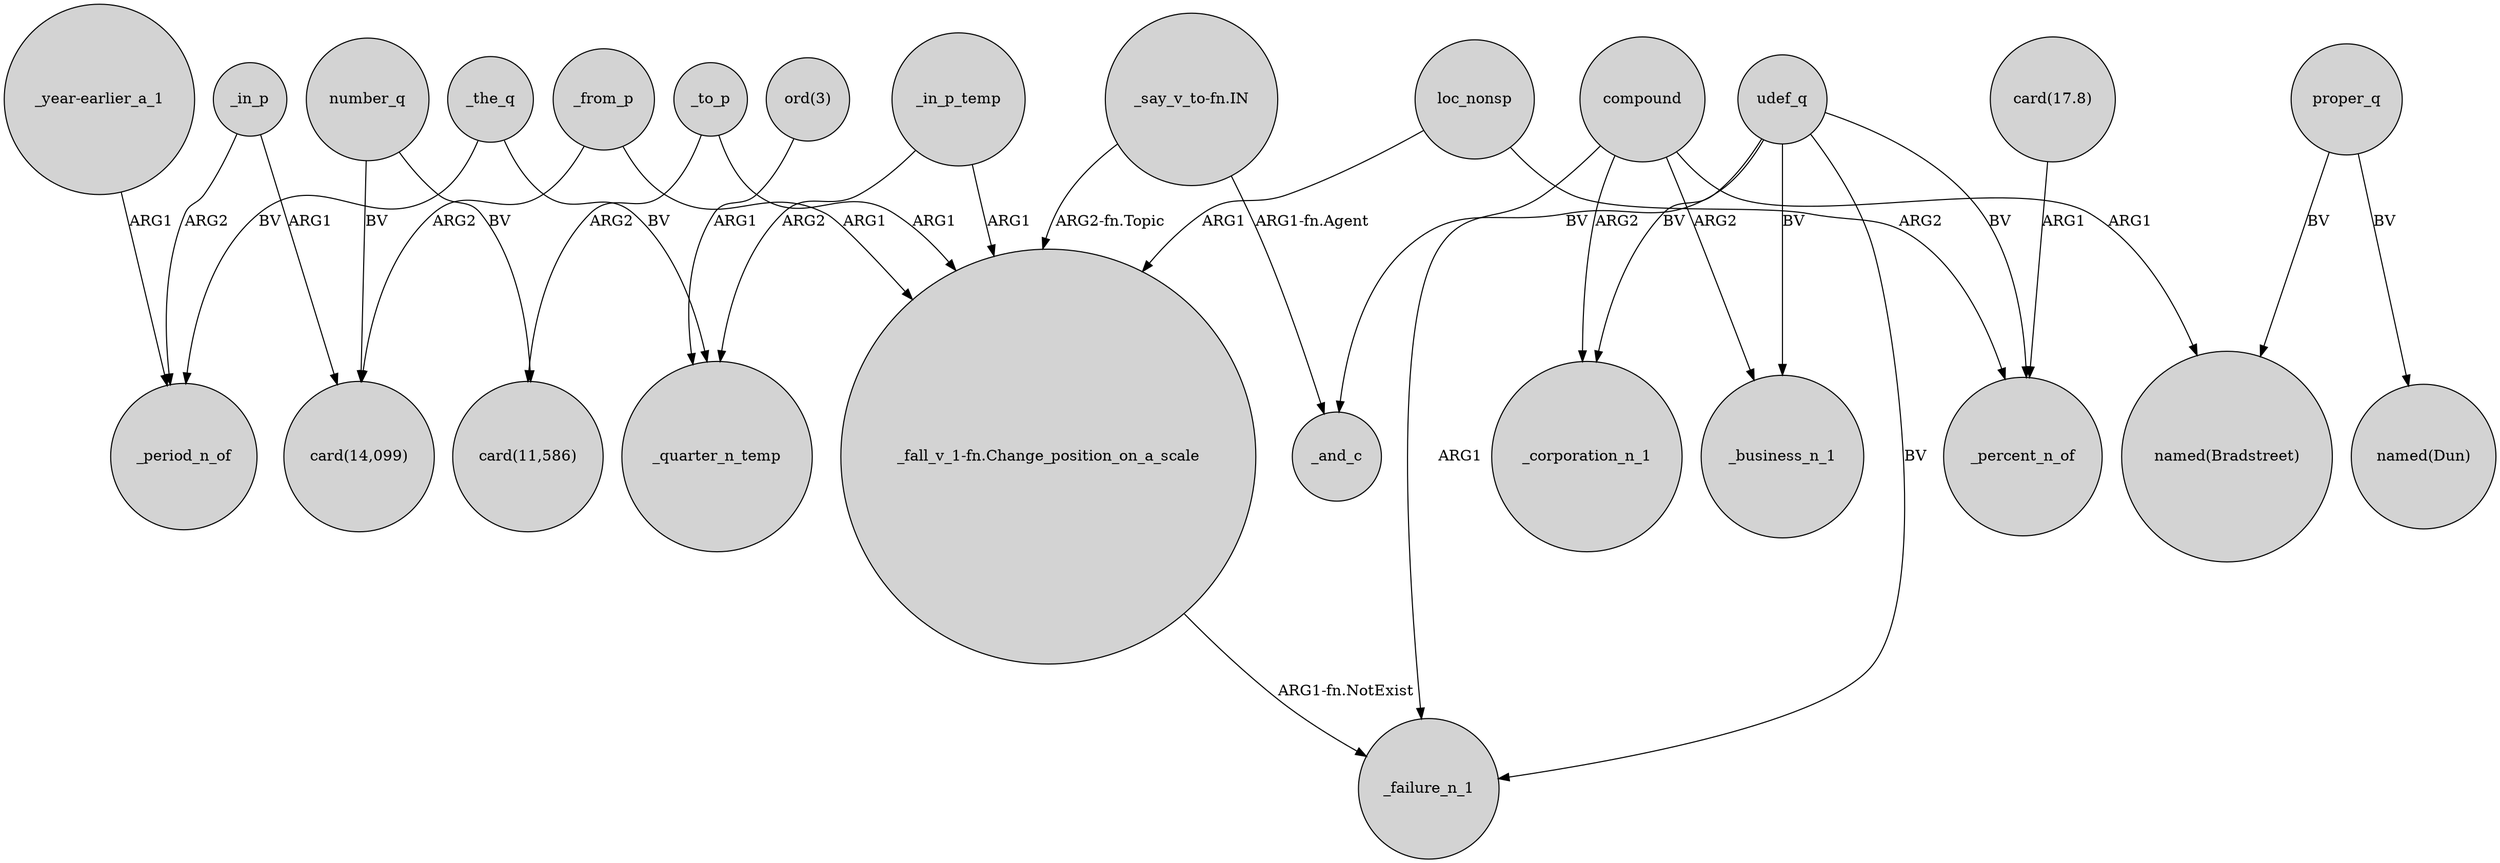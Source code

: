digraph {
	node [shape=circle style=filled]
	"_year-earlier_a_1" -> _period_n_of [label=ARG1]
	"_say_v_to-fn.IN" -> _and_c [label="ARG1-fn.Agent"]
	_from_p -> "_fall_v_1-fn.Change_position_on_a_scale" [label=ARG1]
	_from_p -> "card(14,099)" [label=ARG2]
	_in_p -> "card(14,099)" [label=ARG1]
	compound -> _corporation_n_1 [label=ARG2]
	_the_q -> _quarter_n_temp [label=BV]
	loc_nonsp -> "_fall_v_1-fn.Change_position_on_a_scale" [label=ARG1]
	_in_p_temp -> _quarter_n_temp [label=ARG2]
	_the_q -> _period_n_of [label=BV]
	"_say_v_to-fn.IN" -> "_fall_v_1-fn.Change_position_on_a_scale" [label="ARG2-fn.Topic"]
	udef_q -> _corporation_n_1 [label=BV]
	"card(17.8)" -> _percent_n_of [label=ARG1]
	proper_q -> "named(Bradstreet)" [label=BV]
	number_q -> "card(11,586)" [label=BV]
	"ord(3)" -> _quarter_n_temp [label=ARG1]
	compound -> _failure_n_1 [label=ARG1]
	_to_p -> "card(11,586)" [label=ARG2]
	loc_nonsp -> _percent_n_of [label=ARG2]
	udef_q -> _failure_n_1 [label=BV]
	_in_p -> _period_n_of [label=ARG2]
	compound -> _business_n_1 [label=ARG2]
	udef_q -> _business_n_1 [label=BV]
	compound -> "named(Bradstreet)" [label=ARG1]
	_in_p_temp -> "_fall_v_1-fn.Change_position_on_a_scale" [label=ARG1]
	udef_q -> _percent_n_of [label=BV]
	udef_q -> _and_c [label=BV]
	"_fall_v_1-fn.Change_position_on_a_scale" -> _failure_n_1 [label="ARG1-fn.NotExist"]
	number_q -> "card(14,099)" [label=BV]
	proper_q -> "named(Dun)" [label=BV]
	_to_p -> "_fall_v_1-fn.Change_position_on_a_scale" [label=ARG1]
}
